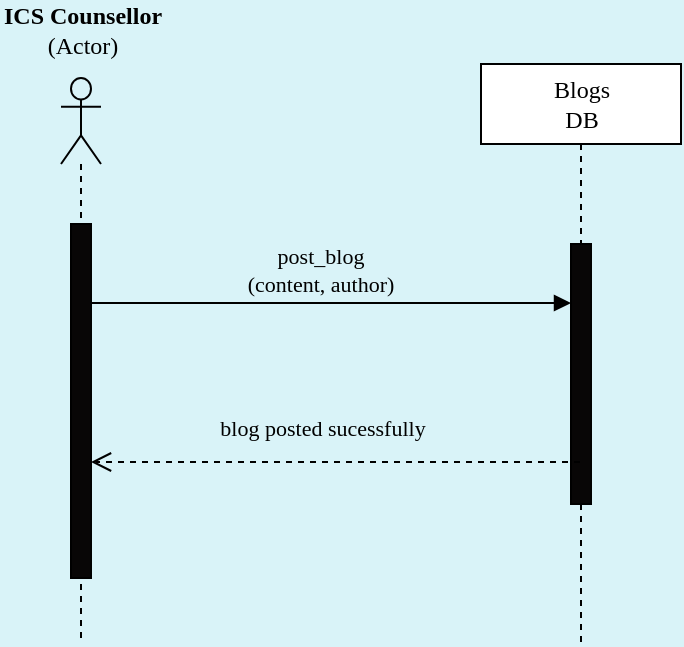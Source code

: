 <mxfile version="23.1.1" type="device">
  <diagram name="Page-1" id="c7H3qpi7AMbTxXDtQsO3">
    <mxGraphModel dx="1026" dy="692" grid="1" gridSize="10" guides="1" tooltips="1" connect="1" arrows="1" fold="1" page="1" pageScale="1" pageWidth="827" pageHeight="1169" background="#D9F3F8" math="0" shadow="0">
      <root>
        <mxCell id="0" />
        <mxCell id="1" parent="0" />
        <mxCell id="40wxYmghadUbwMUUFd_Z-1" value="" style="shape=umlLifeline;perimeter=lifelinePerimeter;whiteSpace=wrap;html=1;container=1;dropTarget=0;collapsible=0;recursiveResize=0;outlineConnect=0;portConstraint=eastwest;newEdgeStyle={&quot;curved&quot;:0,&quot;rounded&quot;:0};participant=umlActor;fillColor=none;size=43;" vertex="1" parent="1">
          <mxGeometry x="250.5" y="77" width="20" height="283" as="geometry" />
        </mxCell>
        <mxCell id="40wxYmghadUbwMUUFd_Z-2" value="" style="html=1;points=[[0,0,0,0,5],[0,1,0,0,-5],[1,0,0,0,5],[1,1,0,0,-5]];perimeter=orthogonalPerimeter;outlineConnect=0;targetShapes=umlLifeline;portConstraint=eastwest;newEdgeStyle={&quot;curved&quot;:0,&quot;rounded&quot;:0};fillColor=#080606;strokeColor=#000000;" vertex="1" parent="40wxYmghadUbwMUUFd_Z-1">
          <mxGeometry x="5" y="73" width="10" height="177" as="geometry" />
        </mxCell>
        <mxCell id="40wxYmghadUbwMUUFd_Z-3" value="ICS Counsellor&lt;br&gt;&lt;span style=&quot;font-weight: normal;&quot;&gt;(Actor)&lt;/span&gt;" style="text;align=center;fontStyle=1;verticalAlign=middle;spacingLeft=3;spacingRight=3;strokeColor=none;rotatable=0;points=[[0,0.5],[1,0.5]];portConstraint=eastwest;html=1;fontFamily=Poppins;fontSource=https%3A%2F%2Ffonts.googleapis.com%2Fcss%3Ffamily%3DPoppins;" vertex="1" parent="1">
          <mxGeometry x="220.5" y="40" width="80" height="26" as="geometry" />
        </mxCell>
        <mxCell id="40wxYmghadUbwMUUFd_Z-4" value="" style="html=1;verticalAlign=bottom;endArrow=block;curved=0;rounded=0;" edge="1" parent="1">
          <mxGeometry x="-0.001" relative="1" as="geometry">
            <mxPoint x="265.5" y="189.5" as="sourcePoint" />
            <mxPoint x="505.5" y="189.5" as="targetPoint" />
            <mxPoint as="offset" />
          </mxGeometry>
        </mxCell>
        <mxCell id="40wxYmghadUbwMUUFd_Z-5" value="post_blog&lt;br&gt;(content, author)" style="edgeLabel;html=1;align=center;verticalAlign=middle;resizable=0;points=[];fontFamily=Poppins;fontSource=https%3A%2F%2Ffonts.googleapis.com%2Fcss%3Ffamily%3DPoppins;labelBackgroundColor=#D9F3F8;" vertex="1" connectable="0" parent="40wxYmghadUbwMUUFd_Z-4">
          <mxGeometry x="-0.037" y="-2" relative="1" as="geometry">
            <mxPoint x="-1" y="-19" as="offset" />
          </mxGeometry>
        </mxCell>
        <mxCell id="40wxYmghadUbwMUUFd_Z-8" value="&lt;font data-font-src=&quot;https://fonts.googleapis.com/css?family=Poppins&quot; face=&quot;Poppins&quot;&gt;Blogs &lt;br&gt;DB&lt;/font&gt;" style="shape=umlLifeline;perimeter=lifelinePerimeter;whiteSpace=wrap;html=1;container=1;dropTarget=0;collapsible=0;recursiveResize=0;outlineConnect=0;portConstraint=eastwest;newEdgeStyle={&quot;curved&quot;:0,&quot;rounded&quot;:0};" vertex="1" parent="1">
          <mxGeometry x="460.5" y="70" width="100" height="290" as="geometry" />
        </mxCell>
        <mxCell id="40wxYmghadUbwMUUFd_Z-9" value="" style="html=1;points=[[0,0,0,0,5],[0,1,0,0,-5],[1,0,0,0,5],[1,1,0,0,-5]];perimeter=orthogonalPerimeter;outlineConnect=0;targetShapes=umlLifeline;portConstraint=eastwest;newEdgeStyle={&quot;curved&quot;:0,&quot;rounded&quot;:0};fillColor=#080606;strokeColor=#000000;" vertex="1" parent="40wxYmghadUbwMUUFd_Z-8">
          <mxGeometry x="45" y="90" width="10" height="130" as="geometry" />
        </mxCell>
        <mxCell id="40wxYmghadUbwMUUFd_Z-10" value="" style="html=1;verticalAlign=bottom;endArrow=open;dashed=1;endSize=8;curved=0;rounded=0;" edge="1" parent="1">
          <mxGeometry relative="1" as="geometry">
            <mxPoint x="510.0" y="269" as="sourcePoint" />
            <mxPoint x="265.5" y="269" as="targetPoint" />
          </mxGeometry>
        </mxCell>
        <mxCell id="40wxYmghadUbwMUUFd_Z-11" value="blog posted sucessfully" style="edgeLabel;html=1;align=center;verticalAlign=middle;resizable=0;points=[];fontFamily=Poppins;fontSource=https%3A%2F%2Ffonts.googleapis.com%2Fcss%3Ffamily%3DPoppins;labelBackgroundColor=#D9F3F8;" vertex="1" connectable="0" parent="40wxYmghadUbwMUUFd_Z-10">
          <mxGeometry x="0.034" y="-1" relative="1" as="geometry">
            <mxPoint x="-3" y="-16" as="offset" />
          </mxGeometry>
        </mxCell>
      </root>
    </mxGraphModel>
  </diagram>
</mxfile>
